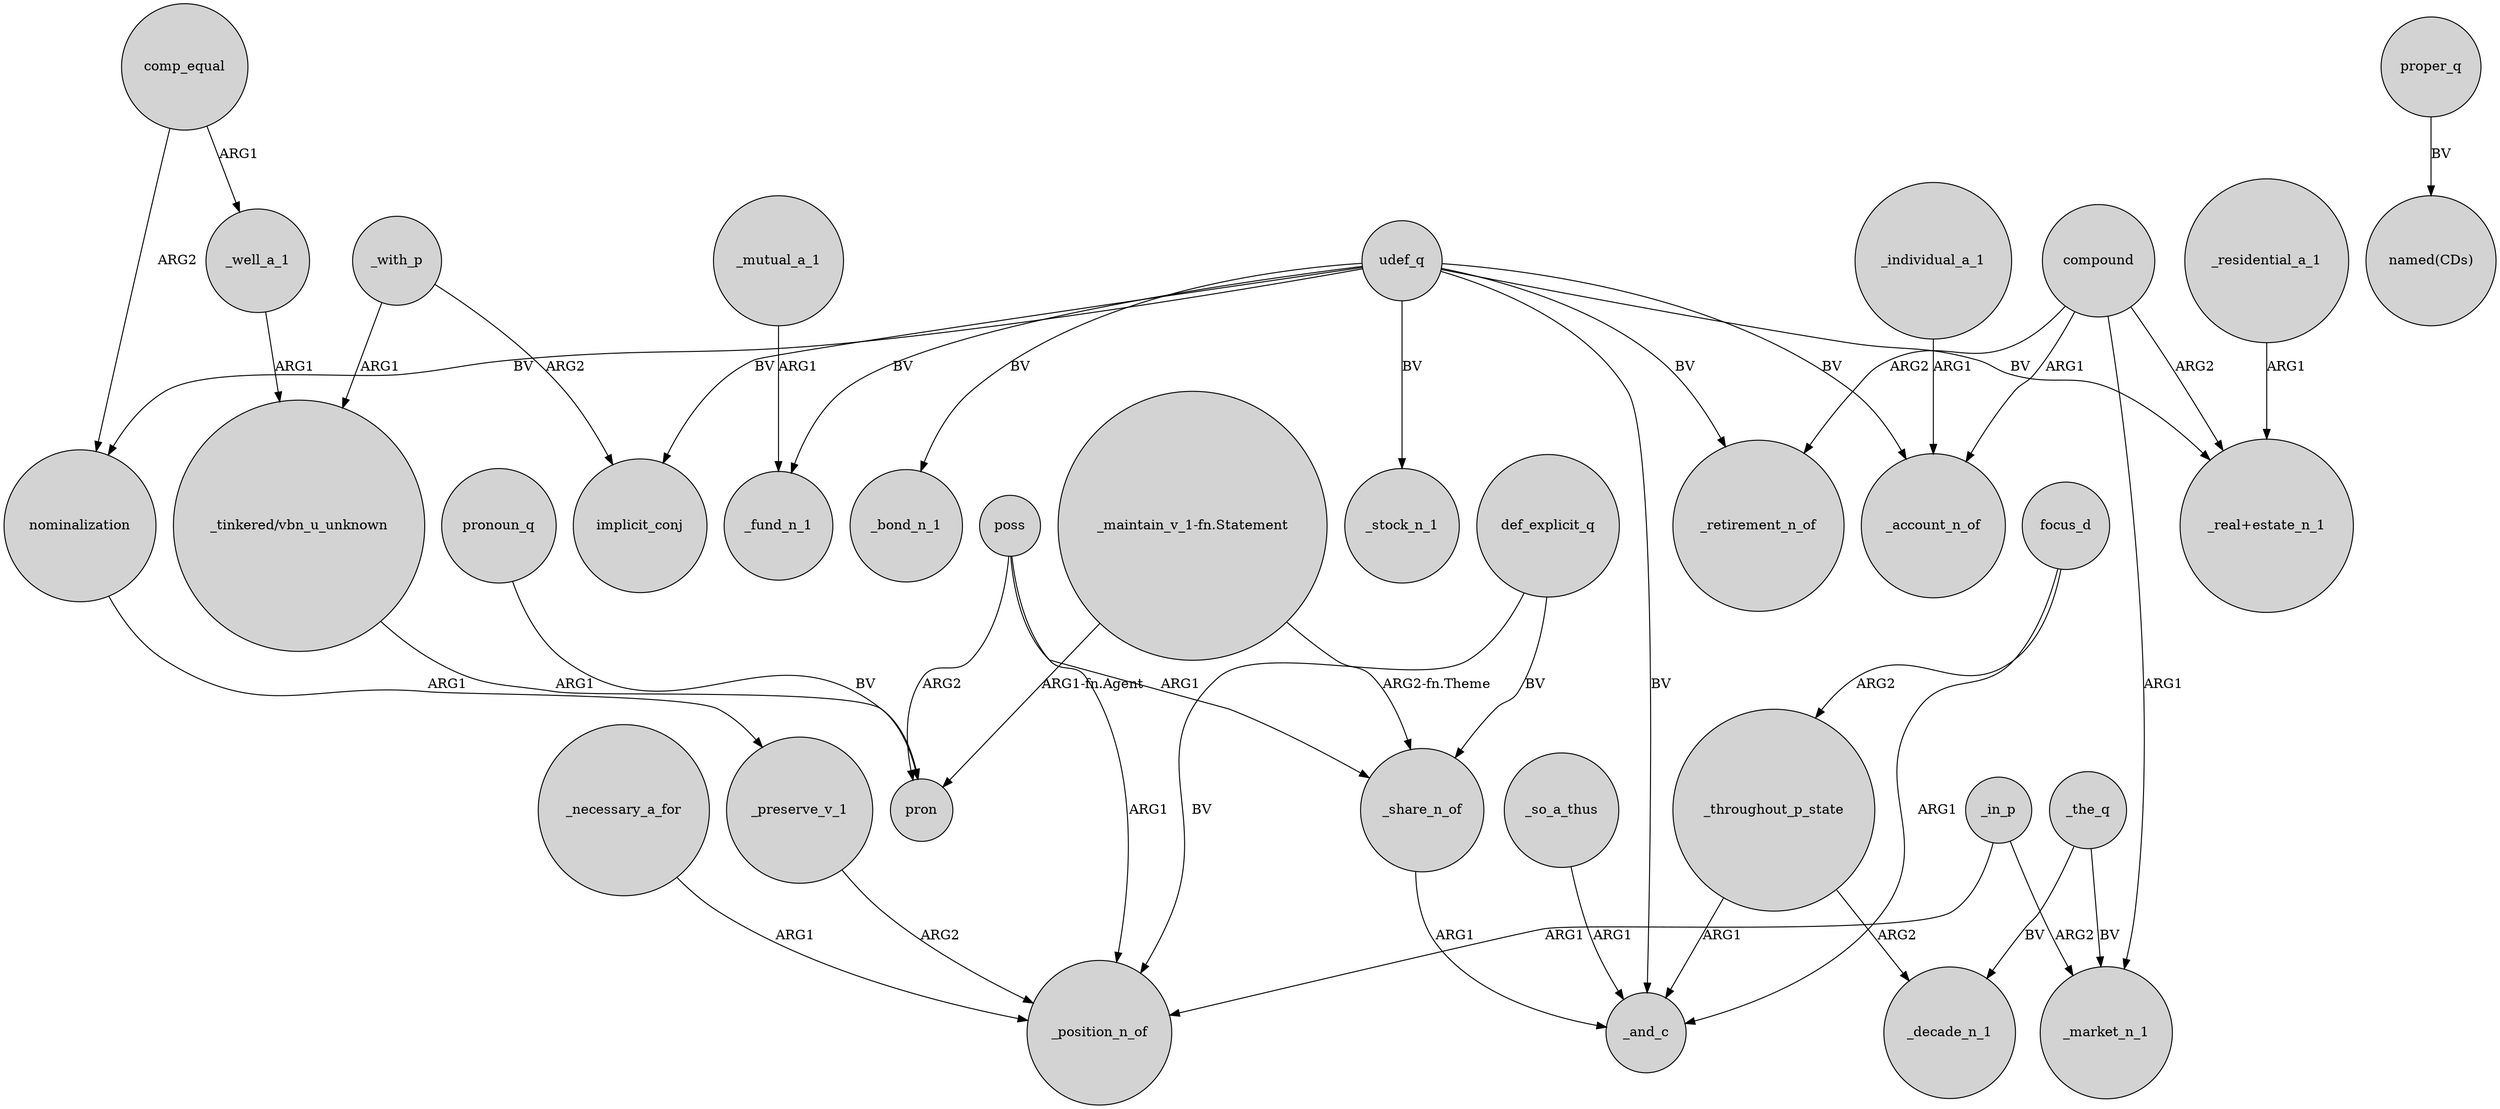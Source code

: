 digraph {
	node [shape=circle style=filled]
	nominalization -> _preserve_v_1 [label=ARG1]
	"_maintain_v_1-fn.Statement" -> _share_n_of [label="ARG2-fn.Theme"]
	_well_a_1 -> "_tinkered/vbn_u_unknown" [label=ARG1]
	poss -> pron [label=ARG2]
	_mutual_a_1 -> _fund_n_1 [label=ARG1]
	_so_a_thus -> _and_c [label=ARG1]
	focus_d -> _throughout_p_state [label=ARG2]
	"_tinkered/vbn_u_unknown" -> pron [label=ARG1]
	udef_q -> implicit_conj [label=BV]
	_throughout_p_state -> _and_c [label=ARG1]
	compound -> _account_n_of [label=ARG1]
	def_explicit_q -> _position_n_of [label=BV]
	_share_n_of -> _and_c [label=ARG1]
	_individual_a_1 -> _account_n_of [label=ARG1]
	compound -> "_real+estate_n_1" [label=ARG2]
	_necessary_a_for -> _position_n_of [label=ARG1]
	comp_equal -> _well_a_1 [label=ARG1]
	udef_q -> _retirement_n_of [label=BV]
	pronoun_q -> pron [label=BV]
	udef_q -> _bond_n_1 [label=BV]
	udef_q -> _stock_n_1 [label=BV]
	_residential_a_1 -> "_real+estate_n_1" [label=ARG1]
	comp_equal -> nominalization [label=ARG2]
	_preserve_v_1 -> _position_n_of [label=ARG2]
	udef_q -> "_real+estate_n_1" [label=BV]
	compound -> _retirement_n_of [label=ARG2]
	"_maintain_v_1-fn.Statement" -> pron [label="ARG1-fn.Agent"]
	focus_d -> _and_c [label=ARG1]
	udef_q -> _account_n_of [label=BV]
	udef_q -> _fund_n_1 [label=BV]
	_throughout_p_state -> _decade_n_1 [label=ARG2]
	udef_q -> nominalization [label=BV]
	_with_p -> implicit_conj [label=ARG2]
	poss -> _position_n_of [label=ARG1]
	_in_p -> _market_n_1 [label=ARG2]
	_the_q -> _decade_n_1 [label=BV]
	_in_p -> _position_n_of [label=ARG1]
	compound -> _market_n_1 [label=ARG1]
	proper_q -> "named(CDs)" [label=BV]
	_the_q -> _market_n_1 [label=BV]
	udef_q -> _and_c [label=BV]
	poss -> _share_n_of [label=ARG1]
	def_explicit_q -> _share_n_of [label=BV]
	_with_p -> "_tinkered/vbn_u_unknown" [label=ARG1]
}
